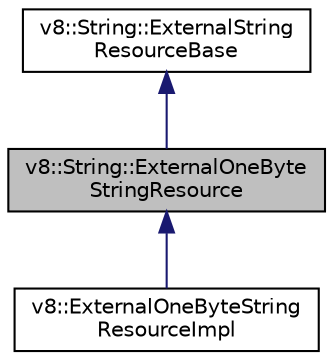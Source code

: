 digraph "v8::String::ExternalOneByteStringResource"
{
  edge [fontname="Helvetica",fontsize="10",labelfontname="Helvetica",labelfontsize="10"];
  node [fontname="Helvetica",fontsize="10",shape=record];
  Node1 [label="v8::String::ExternalOneByte\lStringResource",height=0.2,width=0.4,color="black", fillcolor="grey75", style="filled", fontcolor="black"];
  Node2 -> Node1 [dir="back",color="midnightblue",fontsize="10",style="solid",fontname="Helvetica"];
  Node2 [label="v8::String::ExternalString\lResourceBase",height=0.2,width=0.4,color="black", fillcolor="white", style="filled",URL="$classv8_1_1String_1_1ExternalStringResourceBase.html"];
  Node1 -> Node3 [dir="back",color="midnightblue",fontsize="10",style="solid",fontname="Helvetica"];
  Node3 [label="v8::ExternalOneByteString\lResourceImpl",height=0.2,width=0.4,color="black", fillcolor="white", style="filled",URL="$classv8_1_1ExternalOneByteStringResourceImpl.html"];
}
